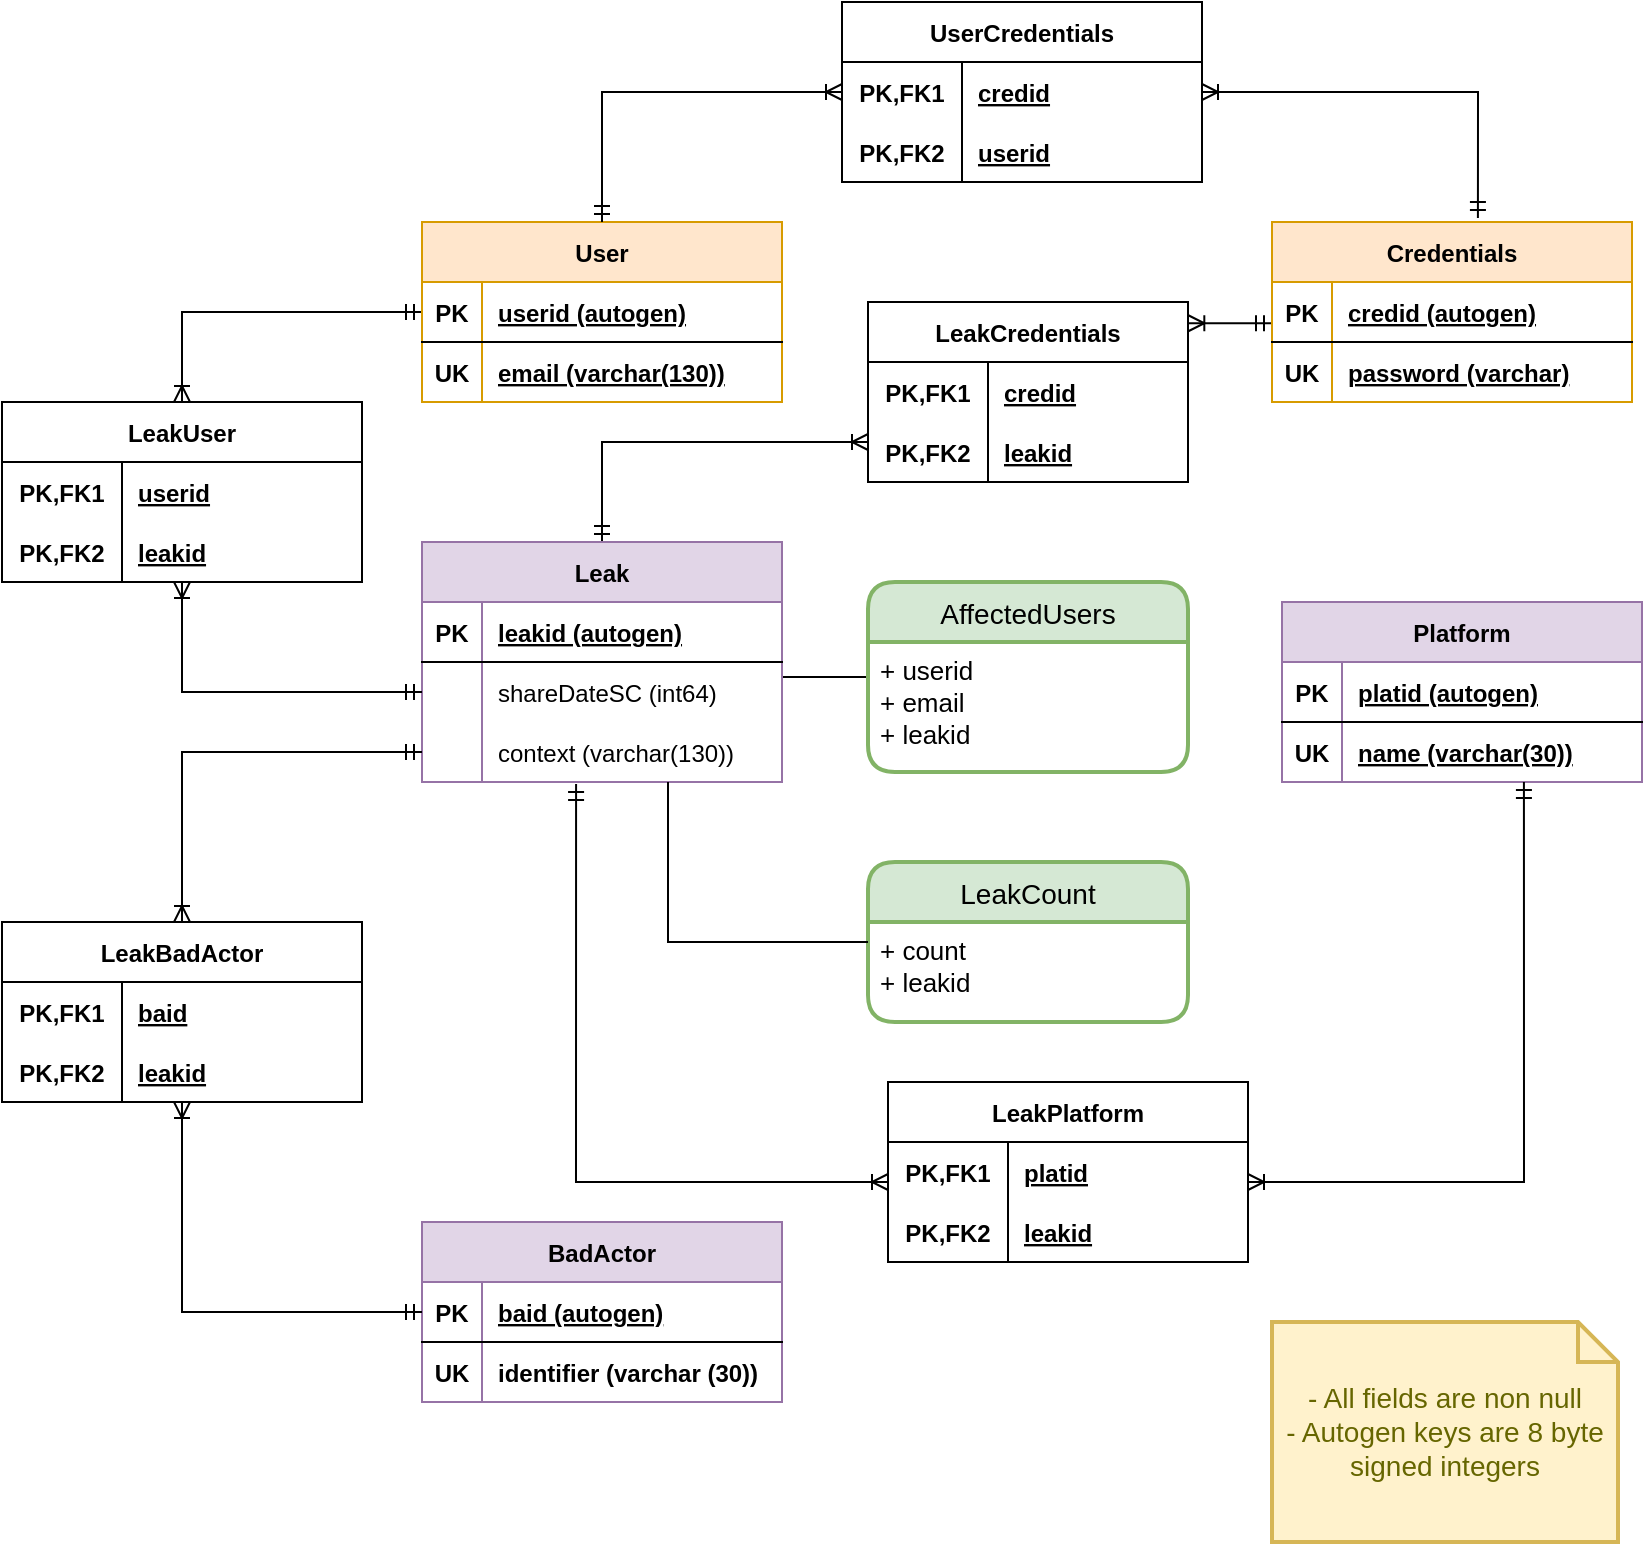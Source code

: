 <mxfile version="20.7.4" type="device"><diagram id="2lZvDwPtLDNvlk9NpmZA" name="Página-1"><mxGraphModel dx="1434" dy="802" grid="1" gridSize="10" guides="1" tooltips="1" connect="1" arrows="1" fold="1" page="1" pageScale="1" pageWidth="827" pageHeight="1169" math="0" shadow="0"><root><mxCell id="0"/><mxCell id="1" parent="0"/><mxCell id="oQbs-9D3f57Cj6SxZr3Y-17" style="edgeStyle=orthogonalEdgeStyle;rounded=0;orthogonalLoop=1;jettySize=auto;html=1;entryX=1.001;entryY=0.118;entryDx=0;entryDy=0;entryPerimeter=0;startArrow=ERmandOne;startFill=0;endArrow=ERoneToMany;endFill=0;exitX=0;exitY=0.687;exitDx=0;exitDy=0;exitPerimeter=0;" parent="1" source="utP0PABPu5O3EFl9g8AY-45" target="oQbs-9D3f57Cj6SxZr3Y-1" edge="1"><mxGeometry relative="1" as="geometry"><Array as="points"/></mxGeometry></mxCell><mxCell id="utP0PABPu5O3EFl9g8AY-27" value="UserCredentials" style="shape=table;startSize=30;container=1;collapsible=1;childLayout=tableLayout;fixedRows=1;rowLines=0;fontStyle=1;align=center;resizeLast=1;" parent="1" vertex="1"><mxGeometry x="427" y="40" width="180" height="90" as="geometry"/></mxCell><mxCell id="utP0PABPu5O3EFl9g8AY-28" value="" style="shape=tableRow;horizontal=0;startSize=0;swimlaneHead=0;swimlaneBody=0;fillColor=none;collapsible=0;dropTarget=0;points=[[0,0.5],[1,0.5]];portConstraint=eastwest;top=0;left=0;right=0;bottom=0;" parent="utP0PABPu5O3EFl9g8AY-27" vertex="1"><mxGeometry y="30" width="180" height="30" as="geometry"/></mxCell><mxCell id="utP0PABPu5O3EFl9g8AY-29" value="PK,FK1" style="shape=partialRectangle;connectable=0;fillColor=none;top=0;left=0;bottom=0;right=0;fontStyle=1;overflow=hidden;" parent="utP0PABPu5O3EFl9g8AY-28" vertex="1"><mxGeometry width="60" height="30" as="geometry"><mxRectangle width="60" height="30" as="alternateBounds"/></mxGeometry></mxCell><mxCell id="utP0PABPu5O3EFl9g8AY-30" value="credid" style="shape=partialRectangle;connectable=0;fillColor=none;top=0;left=0;bottom=0;right=0;align=left;spacingLeft=6;fontStyle=5;overflow=hidden;" parent="utP0PABPu5O3EFl9g8AY-28" vertex="1"><mxGeometry x="60" width="120" height="30" as="geometry"><mxRectangle width="120" height="30" as="alternateBounds"/></mxGeometry></mxCell><mxCell id="utP0PABPu5O3EFl9g8AY-31" value="" style="shape=tableRow;horizontal=0;startSize=0;swimlaneHead=0;swimlaneBody=0;fillColor=none;collapsible=0;dropTarget=0;points=[[0,0.5],[1,0.5]];portConstraint=eastwest;top=0;left=0;right=0;bottom=1;" parent="utP0PABPu5O3EFl9g8AY-27" vertex="1"><mxGeometry y="60" width="180" height="30" as="geometry"/></mxCell><mxCell id="utP0PABPu5O3EFl9g8AY-32" value="PK,FK2" style="shape=partialRectangle;connectable=0;fillColor=none;top=0;left=0;bottom=0;right=0;fontStyle=1;overflow=hidden;" parent="utP0PABPu5O3EFl9g8AY-31" vertex="1"><mxGeometry width="60" height="30" as="geometry"><mxRectangle width="60" height="30" as="alternateBounds"/></mxGeometry></mxCell><mxCell id="utP0PABPu5O3EFl9g8AY-33" value="userid" style="shape=partialRectangle;connectable=0;fillColor=none;top=0;left=0;bottom=0;right=0;align=left;spacingLeft=6;fontStyle=5;overflow=hidden;" parent="utP0PABPu5O3EFl9g8AY-31" vertex="1"><mxGeometry x="60" width="120" height="30" as="geometry"><mxRectangle width="120" height="30" as="alternateBounds"/></mxGeometry></mxCell><mxCell id="utP0PABPu5O3EFl9g8AY-44" value="Credentials" style="shape=table;startSize=30;container=1;collapsible=1;childLayout=tableLayout;fixedRows=1;rowLines=0;fontStyle=1;align=center;resizeLast=1;fillColor=#ffe6cc;strokeColor=#d79b00;" parent="1" vertex="1"><mxGeometry x="642" y="150" width="180" height="90" as="geometry"/></mxCell><mxCell id="utP0PABPu5O3EFl9g8AY-45" value="" style="shape=tableRow;horizontal=0;startSize=0;swimlaneHead=0;swimlaneBody=0;fillColor=none;collapsible=0;dropTarget=0;points=[[0,0.5],[1,0.5]];portConstraint=eastwest;top=0;left=0;right=0;bottom=1;" parent="utP0PABPu5O3EFl9g8AY-44" vertex="1"><mxGeometry y="30" width="180" height="30" as="geometry"/></mxCell><mxCell id="utP0PABPu5O3EFl9g8AY-46" value="PK" style="shape=partialRectangle;connectable=0;fillColor=none;top=0;left=0;bottom=0;right=0;fontStyle=1;overflow=hidden;" parent="utP0PABPu5O3EFl9g8AY-45" vertex="1"><mxGeometry width="30" height="30" as="geometry"><mxRectangle width="30" height="30" as="alternateBounds"/></mxGeometry></mxCell><mxCell id="utP0PABPu5O3EFl9g8AY-47" value="credid (autogen)" style="shape=partialRectangle;connectable=0;fillColor=none;top=0;left=0;bottom=0;right=0;align=left;spacingLeft=6;fontStyle=5;overflow=hidden;" parent="utP0PABPu5O3EFl9g8AY-45" vertex="1"><mxGeometry x="30" width="150" height="30" as="geometry"><mxRectangle width="150" height="30" as="alternateBounds"/></mxGeometry></mxCell><mxCell id="utP0PABPu5O3EFl9g8AY-48" value="" style="shape=tableRow;horizontal=0;startSize=0;swimlaneHead=0;swimlaneBody=0;fillColor=none;collapsible=0;dropTarget=0;points=[[0,0.5],[1,0.5]];portConstraint=eastwest;top=0;left=0;right=0;bottom=0;" parent="utP0PABPu5O3EFl9g8AY-44" vertex="1"><mxGeometry y="60" width="180" height="30" as="geometry"/></mxCell><mxCell id="utP0PABPu5O3EFl9g8AY-49" value="UK" style="shape=partialRectangle;connectable=0;fillColor=none;top=0;left=0;bottom=0;right=0;editable=1;overflow=hidden;fontStyle=1" parent="utP0PABPu5O3EFl9g8AY-48" vertex="1"><mxGeometry width="30" height="30" as="geometry"><mxRectangle width="30" height="30" as="alternateBounds"/></mxGeometry></mxCell><mxCell id="utP0PABPu5O3EFl9g8AY-50" value="password (varchar)" style="shape=partialRectangle;connectable=0;fillColor=none;top=0;left=0;bottom=0;right=0;align=left;spacingLeft=6;overflow=hidden;fontStyle=5" parent="utP0PABPu5O3EFl9g8AY-48" vertex="1"><mxGeometry x="30" width="150" height="30" as="geometry"><mxRectangle width="150" height="30" as="alternateBounds"/></mxGeometry></mxCell><mxCell id="O2wscALlZlWQ1jDV1_Ka-6" style="edgeStyle=orthogonalEdgeStyle;rounded=0;orthogonalLoop=1;jettySize=auto;html=1;fontSize=13;endArrow=none;endFill=0;entryX=0;entryY=0.5;entryDx=0;entryDy=0;" parent="1" source="utP0PABPu5O3EFl9g8AY-65" target="O2wscALlZlWQ1jDV1_Ka-1" edge="1"><mxGeometry relative="1" as="geometry"><mxPoint x="410" y="260" as="targetPoint"/><Array as="points"><mxPoint x="440" y="378"/></Array></mxGeometry></mxCell><mxCell id="oQbs-9D3f57Cj6SxZr3Y-15" style="edgeStyle=orthogonalEdgeStyle;rounded=0;orthogonalLoop=1;jettySize=auto;html=1;endArrow=ERoneToMany;endFill=0;startArrow=ERmandOne;startFill=0;" parent="1" source="utP0PABPu5O3EFl9g8AY-65" target="oQbs-9D3f57Cj6SxZr3Y-5" edge="1"><mxGeometry relative="1" as="geometry"><mxPoint x="420" y="260" as="targetPoint"/><Array as="points"><mxPoint x="307" y="260"/></Array></mxGeometry></mxCell><mxCell id="utP0PABPu5O3EFl9g8AY-65" value="Leak" style="shape=table;startSize=30;container=1;collapsible=1;childLayout=tableLayout;fixedRows=1;rowLines=0;fontStyle=1;align=center;resizeLast=1;fillColor=#e1d5e7;strokeColor=#9673a6;" parent="1" vertex="1"><mxGeometry x="217" y="310" width="180" height="120" as="geometry"/></mxCell><mxCell id="utP0PABPu5O3EFl9g8AY-66" value="" style="shape=tableRow;horizontal=0;startSize=0;swimlaneHead=0;swimlaneBody=0;fillColor=none;collapsible=0;dropTarget=0;points=[[0,0.5],[1,0.5]];portConstraint=eastwest;top=0;left=0;right=0;bottom=1;" parent="utP0PABPu5O3EFl9g8AY-65" vertex="1"><mxGeometry y="30" width="180" height="30" as="geometry"/></mxCell><mxCell id="utP0PABPu5O3EFl9g8AY-67" value="PK" style="shape=partialRectangle;connectable=0;fillColor=none;top=0;left=0;bottom=0;right=0;fontStyle=1;overflow=hidden;" parent="utP0PABPu5O3EFl9g8AY-66" vertex="1"><mxGeometry width="30" height="30" as="geometry"><mxRectangle width="30" height="30" as="alternateBounds"/></mxGeometry></mxCell><mxCell id="utP0PABPu5O3EFl9g8AY-68" value="leakid (autogen)" style="shape=partialRectangle;connectable=0;fillColor=none;top=0;left=0;bottom=0;right=0;align=left;spacingLeft=6;fontStyle=5;overflow=hidden;" parent="utP0PABPu5O3EFl9g8AY-66" vertex="1"><mxGeometry x="30" width="150" height="30" as="geometry"><mxRectangle width="150" height="30" as="alternateBounds"/></mxGeometry></mxCell><mxCell id="utP0PABPu5O3EFl9g8AY-69" value="" style="shape=tableRow;horizontal=0;startSize=0;swimlaneHead=0;swimlaneBody=0;fillColor=none;collapsible=0;dropTarget=0;points=[[0,0.5],[1,0.5]];portConstraint=eastwest;top=0;left=0;right=0;bottom=0;" parent="utP0PABPu5O3EFl9g8AY-65" vertex="1"><mxGeometry y="60" width="180" height="30" as="geometry"/></mxCell><mxCell id="utP0PABPu5O3EFl9g8AY-70" value="" style="shape=partialRectangle;connectable=0;fillColor=none;top=0;left=0;bottom=0;right=0;editable=1;overflow=hidden;" parent="utP0PABPu5O3EFl9g8AY-69" vertex="1"><mxGeometry width="30" height="30" as="geometry"><mxRectangle width="30" height="30" as="alternateBounds"/></mxGeometry></mxCell><mxCell id="utP0PABPu5O3EFl9g8AY-71" value="shareDateSC (int64)" style="shape=partialRectangle;connectable=0;fillColor=none;top=0;left=0;bottom=0;right=0;align=left;spacingLeft=6;overflow=hidden;" parent="utP0PABPu5O3EFl9g8AY-69" vertex="1"><mxGeometry x="30" width="150" height="30" as="geometry"><mxRectangle width="150" height="30" as="alternateBounds"/></mxGeometry></mxCell><mxCell id="utP0PABPu5O3EFl9g8AY-72" value="" style="shape=tableRow;horizontal=0;startSize=0;swimlaneHead=0;swimlaneBody=0;fillColor=none;collapsible=0;dropTarget=0;points=[[0,0.5],[1,0.5]];portConstraint=eastwest;top=0;left=0;right=0;bottom=0;" parent="utP0PABPu5O3EFl9g8AY-65" vertex="1"><mxGeometry y="90" width="180" height="30" as="geometry"/></mxCell><mxCell id="utP0PABPu5O3EFl9g8AY-73" value="" style="shape=partialRectangle;connectable=0;fillColor=none;top=0;left=0;bottom=0;right=0;editable=1;overflow=hidden;" parent="utP0PABPu5O3EFl9g8AY-72" vertex="1"><mxGeometry width="30" height="30" as="geometry"><mxRectangle width="30" height="30" as="alternateBounds"/></mxGeometry></mxCell><mxCell id="utP0PABPu5O3EFl9g8AY-74" value="context (varchar(130))" style="shape=partialRectangle;connectable=0;fillColor=none;top=0;left=0;bottom=0;right=0;align=left;spacingLeft=6;overflow=hidden;" parent="utP0PABPu5O3EFl9g8AY-72" vertex="1"><mxGeometry x="30" width="150" height="30" as="geometry"><mxRectangle width="150" height="30" as="alternateBounds"/></mxGeometry></mxCell><mxCell id="BdlYdFdV29I3SJ9FGg6k-8" style="edgeStyle=orthogonalEdgeStyle;rounded=0;orthogonalLoop=1;jettySize=auto;html=1;entryX=0;entryY=0.5;entryDx=0;entryDy=0;startArrow=ERoneToMany;startFill=0;endArrow=ERmandOne;endFill=0;" parent="1" source="utP0PABPu5O3EFl9g8AY-79" target="utP0PABPu5O3EFl9g8AY-94" edge="1"><mxGeometry relative="1" as="geometry"/></mxCell><mxCell id="BdlYdFdV29I3SJ9FGg6k-9" style="edgeStyle=orthogonalEdgeStyle;rounded=0;orthogonalLoop=1;jettySize=auto;html=1;entryX=0;entryY=0.5;entryDx=0;entryDy=0;startArrow=ERoneToMany;startFill=0;endArrow=ERmandOne;endFill=0;" parent="1" source="utP0PABPu5O3EFl9g8AY-79" target="utP0PABPu5O3EFl9g8AY-69" edge="1"><mxGeometry relative="1" as="geometry"/></mxCell><mxCell id="utP0PABPu5O3EFl9g8AY-79" value="LeakUser" style="shape=table;startSize=30;container=1;collapsible=1;childLayout=tableLayout;fixedRows=1;rowLines=0;fontStyle=1;align=center;resizeLast=1;" parent="1" vertex="1"><mxGeometry x="7" y="240" width="180" height="90" as="geometry"/></mxCell><mxCell id="utP0PABPu5O3EFl9g8AY-80" value="" style="shape=tableRow;horizontal=0;startSize=0;swimlaneHead=0;swimlaneBody=0;fillColor=none;collapsible=0;dropTarget=0;points=[[0,0.5],[1,0.5]];portConstraint=eastwest;top=0;left=0;right=0;bottom=0;" parent="utP0PABPu5O3EFl9g8AY-79" vertex="1"><mxGeometry y="30" width="180" height="30" as="geometry"/></mxCell><mxCell id="utP0PABPu5O3EFl9g8AY-81" value="PK,FK1" style="shape=partialRectangle;connectable=0;fillColor=none;top=0;left=0;bottom=0;right=0;fontStyle=1;overflow=hidden;" parent="utP0PABPu5O3EFl9g8AY-80" vertex="1"><mxGeometry width="60" height="30" as="geometry"><mxRectangle width="60" height="30" as="alternateBounds"/></mxGeometry></mxCell><mxCell id="utP0PABPu5O3EFl9g8AY-82" value="userid" style="shape=partialRectangle;connectable=0;fillColor=none;top=0;left=0;bottom=0;right=0;align=left;spacingLeft=6;fontStyle=5;overflow=hidden;" parent="utP0PABPu5O3EFl9g8AY-80" vertex="1"><mxGeometry x="60" width="120" height="30" as="geometry"><mxRectangle width="120" height="30" as="alternateBounds"/></mxGeometry></mxCell><mxCell id="utP0PABPu5O3EFl9g8AY-83" value="" style="shape=tableRow;horizontal=0;startSize=0;swimlaneHead=0;swimlaneBody=0;fillColor=none;collapsible=0;dropTarget=0;points=[[0,0.5],[1,0.5]];portConstraint=eastwest;top=0;left=0;right=0;bottom=1;" parent="utP0PABPu5O3EFl9g8AY-79" vertex="1"><mxGeometry y="60" width="180" height="30" as="geometry"/></mxCell><mxCell id="utP0PABPu5O3EFl9g8AY-84" value="PK,FK2" style="shape=partialRectangle;connectable=0;fillColor=none;top=0;left=0;bottom=0;right=0;fontStyle=1;overflow=hidden;" parent="utP0PABPu5O3EFl9g8AY-83" vertex="1"><mxGeometry width="60" height="30" as="geometry"><mxRectangle width="60" height="30" as="alternateBounds"/></mxGeometry></mxCell><mxCell id="utP0PABPu5O3EFl9g8AY-85" value="leakid" style="shape=partialRectangle;connectable=0;fillColor=none;top=0;left=0;bottom=0;right=0;align=left;spacingLeft=6;fontStyle=5;overflow=hidden;" parent="utP0PABPu5O3EFl9g8AY-83" vertex="1"><mxGeometry x="60" width="120" height="30" as="geometry"><mxRectangle width="120" height="30" as="alternateBounds"/></mxGeometry></mxCell><mxCell id="utP0PABPu5O3EFl9g8AY-93" value="User" style="shape=table;startSize=30;container=1;collapsible=1;childLayout=tableLayout;fixedRows=1;rowLines=0;fontStyle=1;align=center;resizeLast=1;fillColor=#ffe6cc;strokeColor=#d79b00;" parent="1" vertex="1"><mxGeometry x="217" y="150" width="180" height="90" as="geometry"/></mxCell><mxCell id="utP0PABPu5O3EFl9g8AY-94" value="" style="shape=tableRow;horizontal=0;startSize=0;swimlaneHead=0;swimlaneBody=0;fillColor=none;collapsible=0;dropTarget=0;points=[[0,0.5],[1,0.5]];portConstraint=eastwest;top=0;left=0;right=0;bottom=1;" parent="utP0PABPu5O3EFl9g8AY-93" vertex="1"><mxGeometry y="30" width="180" height="30" as="geometry"/></mxCell><mxCell id="utP0PABPu5O3EFl9g8AY-95" value="PK" style="shape=partialRectangle;connectable=0;fillColor=none;top=0;left=0;bottom=0;right=0;fontStyle=1;overflow=hidden;" parent="utP0PABPu5O3EFl9g8AY-94" vertex="1"><mxGeometry width="30" height="30" as="geometry"><mxRectangle width="30" height="30" as="alternateBounds"/></mxGeometry></mxCell><mxCell id="utP0PABPu5O3EFl9g8AY-96" value="userid (autogen)" style="shape=partialRectangle;connectable=0;fillColor=none;top=0;left=0;bottom=0;right=0;align=left;spacingLeft=6;fontStyle=5;overflow=hidden;" parent="utP0PABPu5O3EFl9g8AY-94" vertex="1"><mxGeometry x="30" width="150" height="30" as="geometry"><mxRectangle width="150" height="30" as="alternateBounds"/></mxGeometry></mxCell><mxCell id="utP0PABPu5O3EFl9g8AY-97" value="" style="shape=tableRow;horizontal=0;startSize=0;swimlaneHead=0;swimlaneBody=0;fillColor=none;collapsible=0;dropTarget=0;points=[[0,0.5],[1,0.5]];portConstraint=eastwest;top=0;left=0;right=0;bottom=0;" parent="utP0PABPu5O3EFl9g8AY-93" vertex="1"><mxGeometry y="60" width="180" height="30" as="geometry"/></mxCell><mxCell id="utP0PABPu5O3EFl9g8AY-98" value="UK" style="shape=partialRectangle;connectable=0;fillColor=none;top=0;left=0;bottom=0;right=0;editable=1;overflow=hidden;fontStyle=1" parent="utP0PABPu5O3EFl9g8AY-97" vertex="1"><mxGeometry width="30" height="30" as="geometry"><mxRectangle width="30" height="30" as="alternateBounds"/></mxGeometry></mxCell><mxCell id="utP0PABPu5O3EFl9g8AY-99" value="email (varchar(130))" style="shape=partialRectangle;connectable=0;fillColor=none;top=0;left=0;bottom=0;right=0;align=left;spacingLeft=6;overflow=hidden;fontStyle=5" parent="utP0PABPu5O3EFl9g8AY-97" vertex="1"><mxGeometry x="30" width="150" height="30" as="geometry"><mxRectangle width="150" height="30" as="alternateBounds"/></mxGeometry></mxCell><mxCell id="utP0PABPu5O3EFl9g8AY-115" value="Platform" style="shape=table;startSize=30;container=1;collapsible=1;childLayout=tableLayout;fixedRows=1;rowLines=0;fontStyle=1;align=center;resizeLast=1;fillColor=#e1d5e7;strokeColor=#9673a6;" parent="1" vertex="1"><mxGeometry x="647" y="340" width="180" height="90" as="geometry"/></mxCell><mxCell id="utP0PABPu5O3EFl9g8AY-116" value="" style="shape=tableRow;horizontal=0;startSize=0;swimlaneHead=0;swimlaneBody=0;fillColor=none;collapsible=0;dropTarget=0;points=[[0,0.5],[1,0.5]];portConstraint=eastwest;top=0;left=0;right=0;bottom=1;" parent="utP0PABPu5O3EFl9g8AY-115" vertex="1"><mxGeometry y="30" width="180" height="30" as="geometry"/></mxCell><mxCell id="utP0PABPu5O3EFl9g8AY-117" value="PK" style="shape=partialRectangle;connectable=0;fillColor=none;top=0;left=0;bottom=0;right=0;fontStyle=1;overflow=hidden;" parent="utP0PABPu5O3EFl9g8AY-116" vertex="1"><mxGeometry width="30" height="30" as="geometry"><mxRectangle width="30" height="30" as="alternateBounds"/></mxGeometry></mxCell><mxCell id="utP0PABPu5O3EFl9g8AY-118" value="platid (autogen)" style="shape=partialRectangle;connectable=0;fillColor=none;top=0;left=0;bottom=0;right=0;align=left;spacingLeft=6;fontStyle=5;overflow=hidden;" parent="utP0PABPu5O3EFl9g8AY-116" vertex="1"><mxGeometry x="30" width="150" height="30" as="geometry"><mxRectangle width="150" height="30" as="alternateBounds"/></mxGeometry></mxCell><mxCell id="utP0PABPu5O3EFl9g8AY-119" value="" style="shape=tableRow;horizontal=0;startSize=0;swimlaneHead=0;swimlaneBody=0;fillColor=none;collapsible=0;dropTarget=0;points=[[0,0.5],[1,0.5]];portConstraint=eastwest;top=0;left=0;right=0;bottom=0;" parent="utP0PABPu5O3EFl9g8AY-115" vertex="1"><mxGeometry y="60" width="180" height="30" as="geometry"/></mxCell><mxCell id="utP0PABPu5O3EFl9g8AY-120" value="UK" style="shape=partialRectangle;connectable=0;fillColor=none;top=0;left=0;bottom=0;right=0;editable=1;overflow=hidden;fontStyle=1" parent="utP0PABPu5O3EFl9g8AY-119" vertex="1"><mxGeometry width="30" height="30" as="geometry"><mxRectangle width="30" height="30" as="alternateBounds"/></mxGeometry></mxCell><mxCell id="utP0PABPu5O3EFl9g8AY-121" value="name (varchar(30))" style="shape=partialRectangle;connectable=0;fillColor=none;top=0;left=0;bottom=0;right=0;align=left;spacingLeft=6;overflow=hidden;fontStyle=5" parent="utP0PABPu5O3EFl9g8AY-119" vertex="1"><mxGeometry x="30" width="150" height="30" as="geometry"><mxRectangle width="150" height="30" as="alternateBounds"/></mxGeometry></mxCell><mxCell id="utP0PABPu5O3EFl9g8AY-128" value="LeakPlatform" style="shape=table;startSize=30;container=1;collapsible=1;childLayout=tableLayout;fixedRows=1;rowLines=0;fontStyle=1;align=center;resizeLast=1;" parent="1" vertex="1"><mxGeometry x="450" y="580" width="180" height="90" as="geometry"/></mxCell><mxCell id="utP0PABPu5O3EFl9g8AY-129" value="" style="shape=tableRow;horizontal=0;startSize=0;swimlaneHead=0;swimlaneBody=0;fillColor=none;collapsible=0;dropTarget=0;points=[[0,0.5],[1,0.5]];portConstraint=eastwest;top=0;left=0;right=0;bottom=0;" parent="utP0PABPu5O3EFl9g8AY-128" vertex="1"><mxGeometry y="30" width="180" height="30" as="geometry"/></mxCell><mxCell id="utP0PABPu5O3EFl9g8AY-130" value="PK,FK1" style="shape=partialRectangle;connectable=0;fillColor=none;top=0;left=0;bottom=0;right=0;fontStyle=1;overflow=hidden;" parent="utP0PABPu5O3EFl9g8AY-129" vertex="1"><mxGeometry width="60" height="30" as="geometry"><mxRectangle width="60" height="30" as="alternateBounds"/></mxGeometry></mxCell><mxCell id="utP0PABPu5O3EFl9g8AY-131" value="platid" style="shape=partialRectangle;connectable=0;fillColor=none;top=0;left=0;bottom=0;right=0;align=left;spacingLeft=6;fontStyle=5;overflow=hidden;" parent="utP0PABPu5O3EFl9g8AY-129" vertex="1"><mxGeometry x="60" width="120" height="30" as="geometry"><mxRectangle width="120" height="30" as="alternateBounds"/></mxGeometry></mxCell><mxCell id="utP0PABPu5O3EFl9g8AY-132" value="" style="shape=tableRow;horizontal=0;startSize=0;swimlaneHead=0;swimlaneBody=0;fillColor=none;collapsible=0;dropTarget=0;points=[[0,0.5],[1,0.5]];portConstraint=eastwest;top=0;left=0;right=0;bottom=1;" parent="utP0PABPu5O3EFl9g8AY-128" vertex="1"><mxGeometry y="60" width="180" height="30" as="geometry"/></mxCell><mxCell id="utP0PABPu5O3EFl9g8AY-133" value="PK,FK2" style="shape=partialRectangle;connectable=0;fillColor=none;top=0;left=0;bottom=0;right=0;fontStyle=1;overflow=hidden;" parent="utP0PABPu5O3EFl9g8AY-132" vertex="1"><mxGeometry width="60" height="30" as="geometry"><mxRectangle width="60" height="30" as="alternateBounds"/></mxGeometry></mxCell><mxCell id="utP0PABPu5O3EFl9g8AY-134" value="leakid" style="shape=partialRectangle;connectable=0;fillColor=none;top=0;left=0;bottom=0;right=0;align=left;spacingLeft=6;fontStyle=5;overflow=hidden;" parent="utP0PABPu5O3EFl9g8AY-132" vertex="1"><mxGeometry x="60" width="120" height="30" as="geometry"><mxRectangle width="120" height="30" as="alternateBounds"/></mxGeometry></mxCell><mxCell id="utP0PABPu5O3EFl9g8AY-141" value="BadActor" style="shape=table;startSize=30;container=1;collapsible=1;childLayout=tableLayout;fixedRows=1;rowLines=0;fontStyle=1;align=center;resizeLast=1;fillColor=#e1d5e7;strokeColor=#9673a6;" parent="1" vertex="1"><mxGeometry x="217" y="650" width="180" height="90" as="geometry"/></mxCell><mxCell id="utP0PABPu5O3EFl9g8AY-142" value="" style="shape=tableRow;horizontal=0;startSize=0;swimlaneHead=0;swimlaneBody=0;fillColor=none;collapsible=0;dropTarget=0;points=[[0,0.5],[1,0.5]];portConstraint=eastwest;top=0;left=0;right=0;bottom=1;" parent="utP0PABPu5O3EFl9g8AY-141" vertex="1"><mxGeometry y="30" width="180" height="30" as="geometry"/></mxCell><mxCell id="utP0PABPu5O3EFl9g8AY-143" value="PK" style="shape=partialRectangle;connectable=0;fillColor=none;top=0;left=0;bottom=0;right=0;fontStyle=1;overflow=hidden;" parent="utP0PABPu5O3EFl9g8AY-142" vertex="1"><mxGeometry width="30" height="30" as="geometry"><mxRectangle width="30" height="30" as="alternateBounds"/></mxGeometry></mxCell><mxCell id="utP0PABPu5O3EFl9g8AY-144" value="baid (autogen)" style="shape=partialRectangle;connectable=0;fillColor=none;top=0;left=0;bottom=0;right=0;align=left;spacingLeft=6;fontStyle=5;overflow=hidden;" parent="utP0PABPu5O3EFl9g8AY-142" vertex="1"><mxGeometry x="30" width="150" height="30" as="geometry"><mxRectangle width="150" height="30" as="alternateBounds"/></mxGeometry></mxCell><mxCell id="utP0PABPu5O3EFl9g8AY-145" value="" style="shape=tableRow;horizontal=0;startSize=0;swimlaneHead=0;swimlaneBody=0;fillColor=none;collapsible=0;dropTarget=0;points=[[0,0.5],[1,0.5]];portConstraint=eastwest;top=0;left=0;right=0;bottom=0;" parent="utP0PABPu5O3EFl9g8AY-141" vertex="1"><mxGeometry y="60" width="180" height="30" as="geometry"/></mxCell><mxCell id="utP0PABPu5O3EFl9g8AY-146" value="UK" style="shape=partialRectangle;connectable=0;fillColor=none;top=0;left=0;bottom=0;right=0;editable=1;overflow=hidden;fontStyle=1" parent="utP0PABPu5O3EFl9g8AY-145" vertex="1"><mxGeometry width="30" height="30" as="geometry"><mxRectangle width="30" height="30" as="alternateBounds"/></mxGeometry></mxCell><mxCell id="utP0PABPu5O3EFl9g8AY-147" value="identifier (varchar (30))" style="shape=partialRectangle;connectable=0;fillColor=none;top=0;left=0;bottom=0;right=0;align=left;spacingLeft=6;overflow=hidden;fontStyle=1" parent="utP0PABPu5O3EFl9g8AY-145" vertex="1"><mxGeometry x="30" width="150" height="30" as="geometry"><mxRectangle width="150" height="30" as="alternateBounds"/></mxGeometry></mxCell><mxCell id="BdlYdFdV29I3SJ9FGg6k-10" style="edgeStyle=orthogonalEdgeStyle;rounded=0;orthogonalLoop=1;jettySize=auto;html=1;entryX=0;entryY=0.5;entryDx=0;entryDy=0;startArrow=ERoneToMany;startFill=0;endArrow=ERmandOne;endFill=0;" parent="1" source="utP0PABPu5O3EFl9g8AY-154" target="utP0PABPu5O3EFl9g8AY-142" edge="1"><mxGeometry relative="1" as="geometry"/></mxCell><mxCell id="BdlYdFdV29I3SJ9FGg6k-12" style="edgeStyle=orthogonalEdgeStyle;rounded=0;orthogonalLoop=1;jettySize=auto;html=1;entryX=0;entryY=0.5;entryDx=0;entryDy=0;startArrow=ERoneToMany;startFill=0;endArrow=ERmandOne;endFill=0;" parent="1" source="utP0PABPu5O3EFl9g8AY-154" target="utP0PABPu5O3EFl9g8AY-72" edge="1"><mxGeometry relative="1" as="geometry"/></mxCell><mxCell id="utP0PABPu5O3EFl9g8AY-154" value="LeakBadActor" style="shape=table;startSize=30;container=1;collapsible=1;childLayout=tableLayout;fixedRows=1;rowLines=0;fontStyle=1;align=center;resizeLast=1;" parent="1" vertex="1"><mxGeometry x="7" y="500" width="180" height="90" as="geometry"/></mxCell><mxCell id="utP0PABPu5O3EFl9g8AY-155" value="" style="shape=tableRow;horizontal=0;startSize=0;swimlaneHead=0;swimlaneBody=0;fillColor=none;collapsible=0;dropTarget=0;points=[[0,0.5],[1,0.5]];portConstraint=eastwest;top=0;left=0;right=0;bottom=0;" parent="utP0PABPu5O3EFl9g8AY-154" vertex="1"><mxGeometry y="30" width="180" height="30" as="geometry"/></mxCell><mxCell id="utP0PABPu5O3EFl9g8AY-156" value="PK,FK1" style="shape=partialRectangle;connectable=0;fillColor=none;top=0;left=0;bottom=0;right=0;fontStyle=1;overflow=hidden;" parent="utP0PABPu5O3EFl9g8AY-155" vertex="1"><mxGeometry width="60" height="30" as="geometry"><mxRectangle width="60" height="30" as="alternateBounds"/></mxGeometry></mxCell><mxCell id="utP0PABPu5O3EFl9g8AY-157" value="baid" style="shape=partialRectangle;connectable=0;fillColor=none;top=0;left=0;bottom=0;right=0;align=left;spacingLeft=6;fontStyle=5;overflow=hidden;" parent="utP0PABPu5O3EFl9g8AY-155" vertex="1"><mxGeometry x="60" width="120" height="30" as="geometry"><mxRectangle width="120" height="30" as="alternateBounds"/></mxGeometry></mxCell><mxCell id="utP0PABPu5O3EFl9g8AY-158" value="" style="shape=tableRow;horizontal=0;startSize=0;swimlaneHead=0;swimlaneBody=0;fillColor=none;collapsible=0;dropTarget=0;points=[[0,0.5],[1,0.5]];portConstraint=eastwest;top=0;left=0;right=0;bottom=1;" parent="utP0PABPu5O3EFl9g8AY-154" vertex="1"><mxGeometry y="60" width="180" height="30" as="geometry"/></mxCell><mxCell id="utP0PABPu5O3EFl9g8AY-159" value="PK,FK2" style="shape=partialRectangle;connectable=0;fillColor=none;top=0;left=0;bottom=0;right=0;fontStyle=1;overflow=hidden;" parent="utP0PABPu5O3EFl9g8AY-158" vertex="1"><mxGeometry width="60" height="30" as="geometry"><mxRectangle width="60" height="30" as="alternateBounds"/></mxGeometry></mxCell><mxCell id="utP0PABPu5O3EFl9g8AY-160" value="leakid" style="shape=partialRectangle;connectable=0;fillColor=none;top=0;left=0;bottom=0;right=0;align=left;spacingLeft=6;fontStyle=5;overflow=hidden;" parent="utP0PABPu5O3EFl9g8AY-158" vertex="1"><mxGeometry x="60" width="120" height="30" as="geometry"><mxRectangle width="120" height="30" as="alternateBounds"/></mxGeometry></mxCell><mxCell id="BdlYdFdV29I3SJ9FGg6k-3" style="rounded=0;orthogonalLoop=1;jettySize=auto;html=1;entryX=0.5;entryY=0;entryDx=0;entryDy=0;startArrow=ERoneToMany;startFill=0;endArrow=ERmandOne;endFill=0;edgeStyle=orthogonalEdgeStyle;" parent="1" source="utP0PABPu5O3EFl9g8AY-28" target="utP0PABPu5O3EFl9g8AY-93" edge="1"><mxGeometry relative="1" as="geometry"/></mxCell><mxCell id="BdlYdFdV29I3SJ9FGg6k-4" style="edgeStyle=orthogonalEdgeStyle;rounded=0;orthogonalLoop=1;jettySize=auto;html=1;entryX=0.572;entryY=-0.022;entryDx=0;entryDy=0;startArrow=ERoneToMany;startFill=0;endArrow=ERmandOne;endFill=0;entryPerimeter=0;" parent="1" source="utP0PABPu5O3EFl9g8AY-28" target="utP0PABPu5O3EFl9g8AY-44" edge="1"><mxGeometry relative="1" as="geometry"/></mxCell><mxCell id="BdlYdFdV29I3SJ9FGg6k-5" style="edgeStyle=orthogonalEdgeStyle;rounded=0;orthogonalLoop=1;jettySize=auto;html=1;entryX=0.428;entryY=1.033;entryDx=0;entryDy=0;entryPerimeter=0;startArrow=ERoneToMany;startFill=0;endArrow=ERmandOne;endFill=0;" parent="1" target="utP0PABPu5O3EFl9g8AY-72" edge="1"><mxGeometry relative="1" as="geometry"><Array as="points"><mxPoint x="450" y="630"/><mxPoint x="294" y="630"/></Array><mxPoint x="450" y="630" as="sourcePoint"/></mxGeometry></mxCell><mxCell id="BdlYdFdV29I3SJ9FGg6k-6" style="edgeStyle=orthogonalEdgeStyle;rounded=0;orthogonalLoop=1;jettySize=auto;html=1;entryX=0.672;entryY=1;entryDx=0;entryDy=0;entryPerimeter=0;startArrow=ERoneToMany;startFill=0;endArrow=ERmandOne;endFill=0;" parent="1" target="utP0PABPu5O3EFl9g8AY-119" edge="1"><mxGeometry relative="1" as="geometry"><Array as="points"><mxPoint x="630" y="630"/><mxPoint x="768" y="630"/></Array><mxPoint x="630" y="630" as="sourcePoint"/></mxGeometry></mxCell><mxCell id="O2wscALlZlWQ1jDV1_Ka-1" value="AffectedUsers" style="swimlane;childLayout=stackLayout;horizontal=1;startSize=30;horizontalStack=0;rounded=1;fontSize=14;fontStyle=0;strokeWidth=2;resizeParent=0;resizeLast=1;shadow=0;dashed=0;align=center;fillColor=#d5e8d4;strokeColor=#82b366;" parent="1" vertex="1"><mxGeometry x="440" y="330" width="160" height="95" as="geometry"/></mxCell><mxCell id="O2wscALlZlWQ1jDV1_Ka-2" value="+ userid&#10;+ email&#10;+ leakid" style="align=left;strokeColor=none;fillColor=none;spacingLeft=4;fontSize=13;verticalAlign=top;resizable=0;rotatable=0;part=1;horizontal=1;" parent="O2wscALlZlWQ1jDV1_Ka-1" vertex="1"><mxGeometry y="30" width="160" height="65" as="geometry"/></mxCell><mxCell id="aoJP1k3-8LVVtPUEIuz6-1" value="LeakCount" style="swimlane;childLayout=stackLayout;horizontal=1;startSize=30;horizontalStack=0;rounded=1;fontSize=14;fontStyle=0;strokeWidth=2;resizeParent=0;resizeLast=1;shadow=0;dashed=0;align=center;fillColor=#d5e8d4;strokeColor=#82b366;" parent="1" vertex="1"><mxGeometry x="440" y="470" width="160" height="80" as="geometry"/></mxCell><mxCell id="aoJP1k3-8LVVtPUEIuz6-2" value="+ count&#10;+ leakid" style="align=left;strokeColor=none;fillColor=none;spacingLeft=4;fontSize=13;verticalAlign=top;resizable=0;rotatable=0;part=1;horizontal=1;" parent="aoJP1k3-8LVVtPUEIuz6-1" vertex="1"><mxGeometry y="30" width="160" height="50" as="geometry"/></mxCell><mxCell id="aoJP1k3-8LVVtPUEIuz6-4" style="edgeStyle=orthogonalEdgeStyle;rounded=0;orthogonalLoop=1;jettySize=auto;html=1;endArrow=none;endFill=0;" parent="1" edge="1"><mxGeometry relative="1" as="geometry"><mxPoint x="340" y="430" as="sourcePoint"/><mxPoint x="440" y="510" as="targetPoint"/><Array as="points"><mxPoint x="340" y="510"/><mxPoint x="440" y="510"/></Array></mxGeometry></mxCell><mxCell id="oQbs-9D3f57Cj6SxZr3Y-1" value="LeakCredentials" style="shape=table;startSize=30;container=1;collapsible=1;childLayout=tableLayout;fixedRows=1;rowLines=0;fontStyle=1;align=center;resizeLast=1;" parent="1" vertex="1"><mxGeometry x="440" y="190" width="160" height="90" as="geometry"/></mxCell><mxCell id="oQbs-9D3f57Cj6SxZr3Y-2" value="" style="shape=tableRow;horizontal=0;startSize=0;swimlaneHead=0;swimlaneBody=0;fillColor=none;collapsible=0;dropTarget=0;points=[[0,0.5],[1,0.5]];portConstraint=eastwest;top=0;left=0;right=0;bottom=0;" parent="oQbs-9D3f57Cj6SxZr3Y-1" vertex="1"><mxGeometry y="30" width="160" height="30" as="geometry"/></mxCell><mxCell id="oQbs-9D3f57Cj6SxZr3Y-3" value="PK,FK1" style="shape=partialRectangle;connectable=0;fillColor=none;top=0;left=0;bottom=0;right=0;fontStyle=1;overflow=hidden;" parent="oQbs-9D3f57Cj6SxZr3Y-2" vertex="1"><mxGeometry width="60" height="30" as="geometry"><mxRectangle width="60" height="30" as="alternateBounds"/></mxGeometry></mxCell><mxCell id="oQbs-9D3f57Cj6SxZr3Y-4" value="credid" style="shape=partialRectangle;connectable=0;fillColor=none;top=0;left=0;bottom=0;right=0;align=left;spacingLeft=6;fontStyle=5;overflow=hidden;" parent="oQbs-9D3f57Cj6SxZr3Y-2" vertex="1"><mxGeometry x="60" width="100" height="30" as="geometry"><mxRectangle width="100" height="30" as="alternateBounds"/></mxGeometry></mxCell><mxCell id="oQbs-9D3f57Cj6SxZr3Y-5" value="" style="shape=tableRow;horizontal=0;startSize=0;swimlaneHead=0;swimlaneBody=0;fillColor=none;collapsible=0;dropTarget=0;points=[[0,0.5],[1,0.5]];portConstraint=eastwest;top=0;left=0;right=0;bottom=1;" parent="oQbs-9D3f57Cj6SxZr3Y-1" vertex="1"><mxGeometry y="60" width="160" height="30" as="geometry"/></mxCell><mxCell id="oQbs-9D3f57Cj6SxZr3Y-6" value="PK,FK2" style="shape=partialRectangle;connectable=0;fillColor=none;top=0;left=0;bottom=0;right=0;fontStyle=1;overflow=hidden;" parent="oQbs-9D3f57Cj6SxZr3Y-5" vertex="1"><mxGeometry width="60" height="30" as="geometry"><mxRectangle width="60" height="30" as="alternateBounds"/></mxGeometry></mxCell><mxCell id="oQbs-9D3f57Cj6SxZr3Y-7" value="leakid" style="shape=partialRectangle;connectable=0;fillColor=none;top=0;left=0;bottom=0;right=0;align=left;spacingLeft=6;fontStyle=5;overflow=hidden;" parent="oQbs-9D3f57Cj6SxZr3Y-5" vertex="1"><mxGeometry x="60" width="100" height="30" as="geometry"><mxRectangle width="100" height="30" as="alternateBounds"/></mxGeometry></mxCell><mxCell id="hLfcTGuLFFUAb75TeI4I-1" value="- All fields are non null&lt;br&gt;- Autogen keys are 8 byte signed integers" style="shape=note;strokeWidth=2;fontSize=14;size=20;whiteSpace=wrap;html=1;fillColor=#fff2cc;strokeColor=#d6b656;fontColor=#666600;" vertex="1" parent="1"><mxGeometry x="642" y="700" width="173" height="110" as="geometry"/></mxCell></root></mxGraphModel></diagram></mxfile>